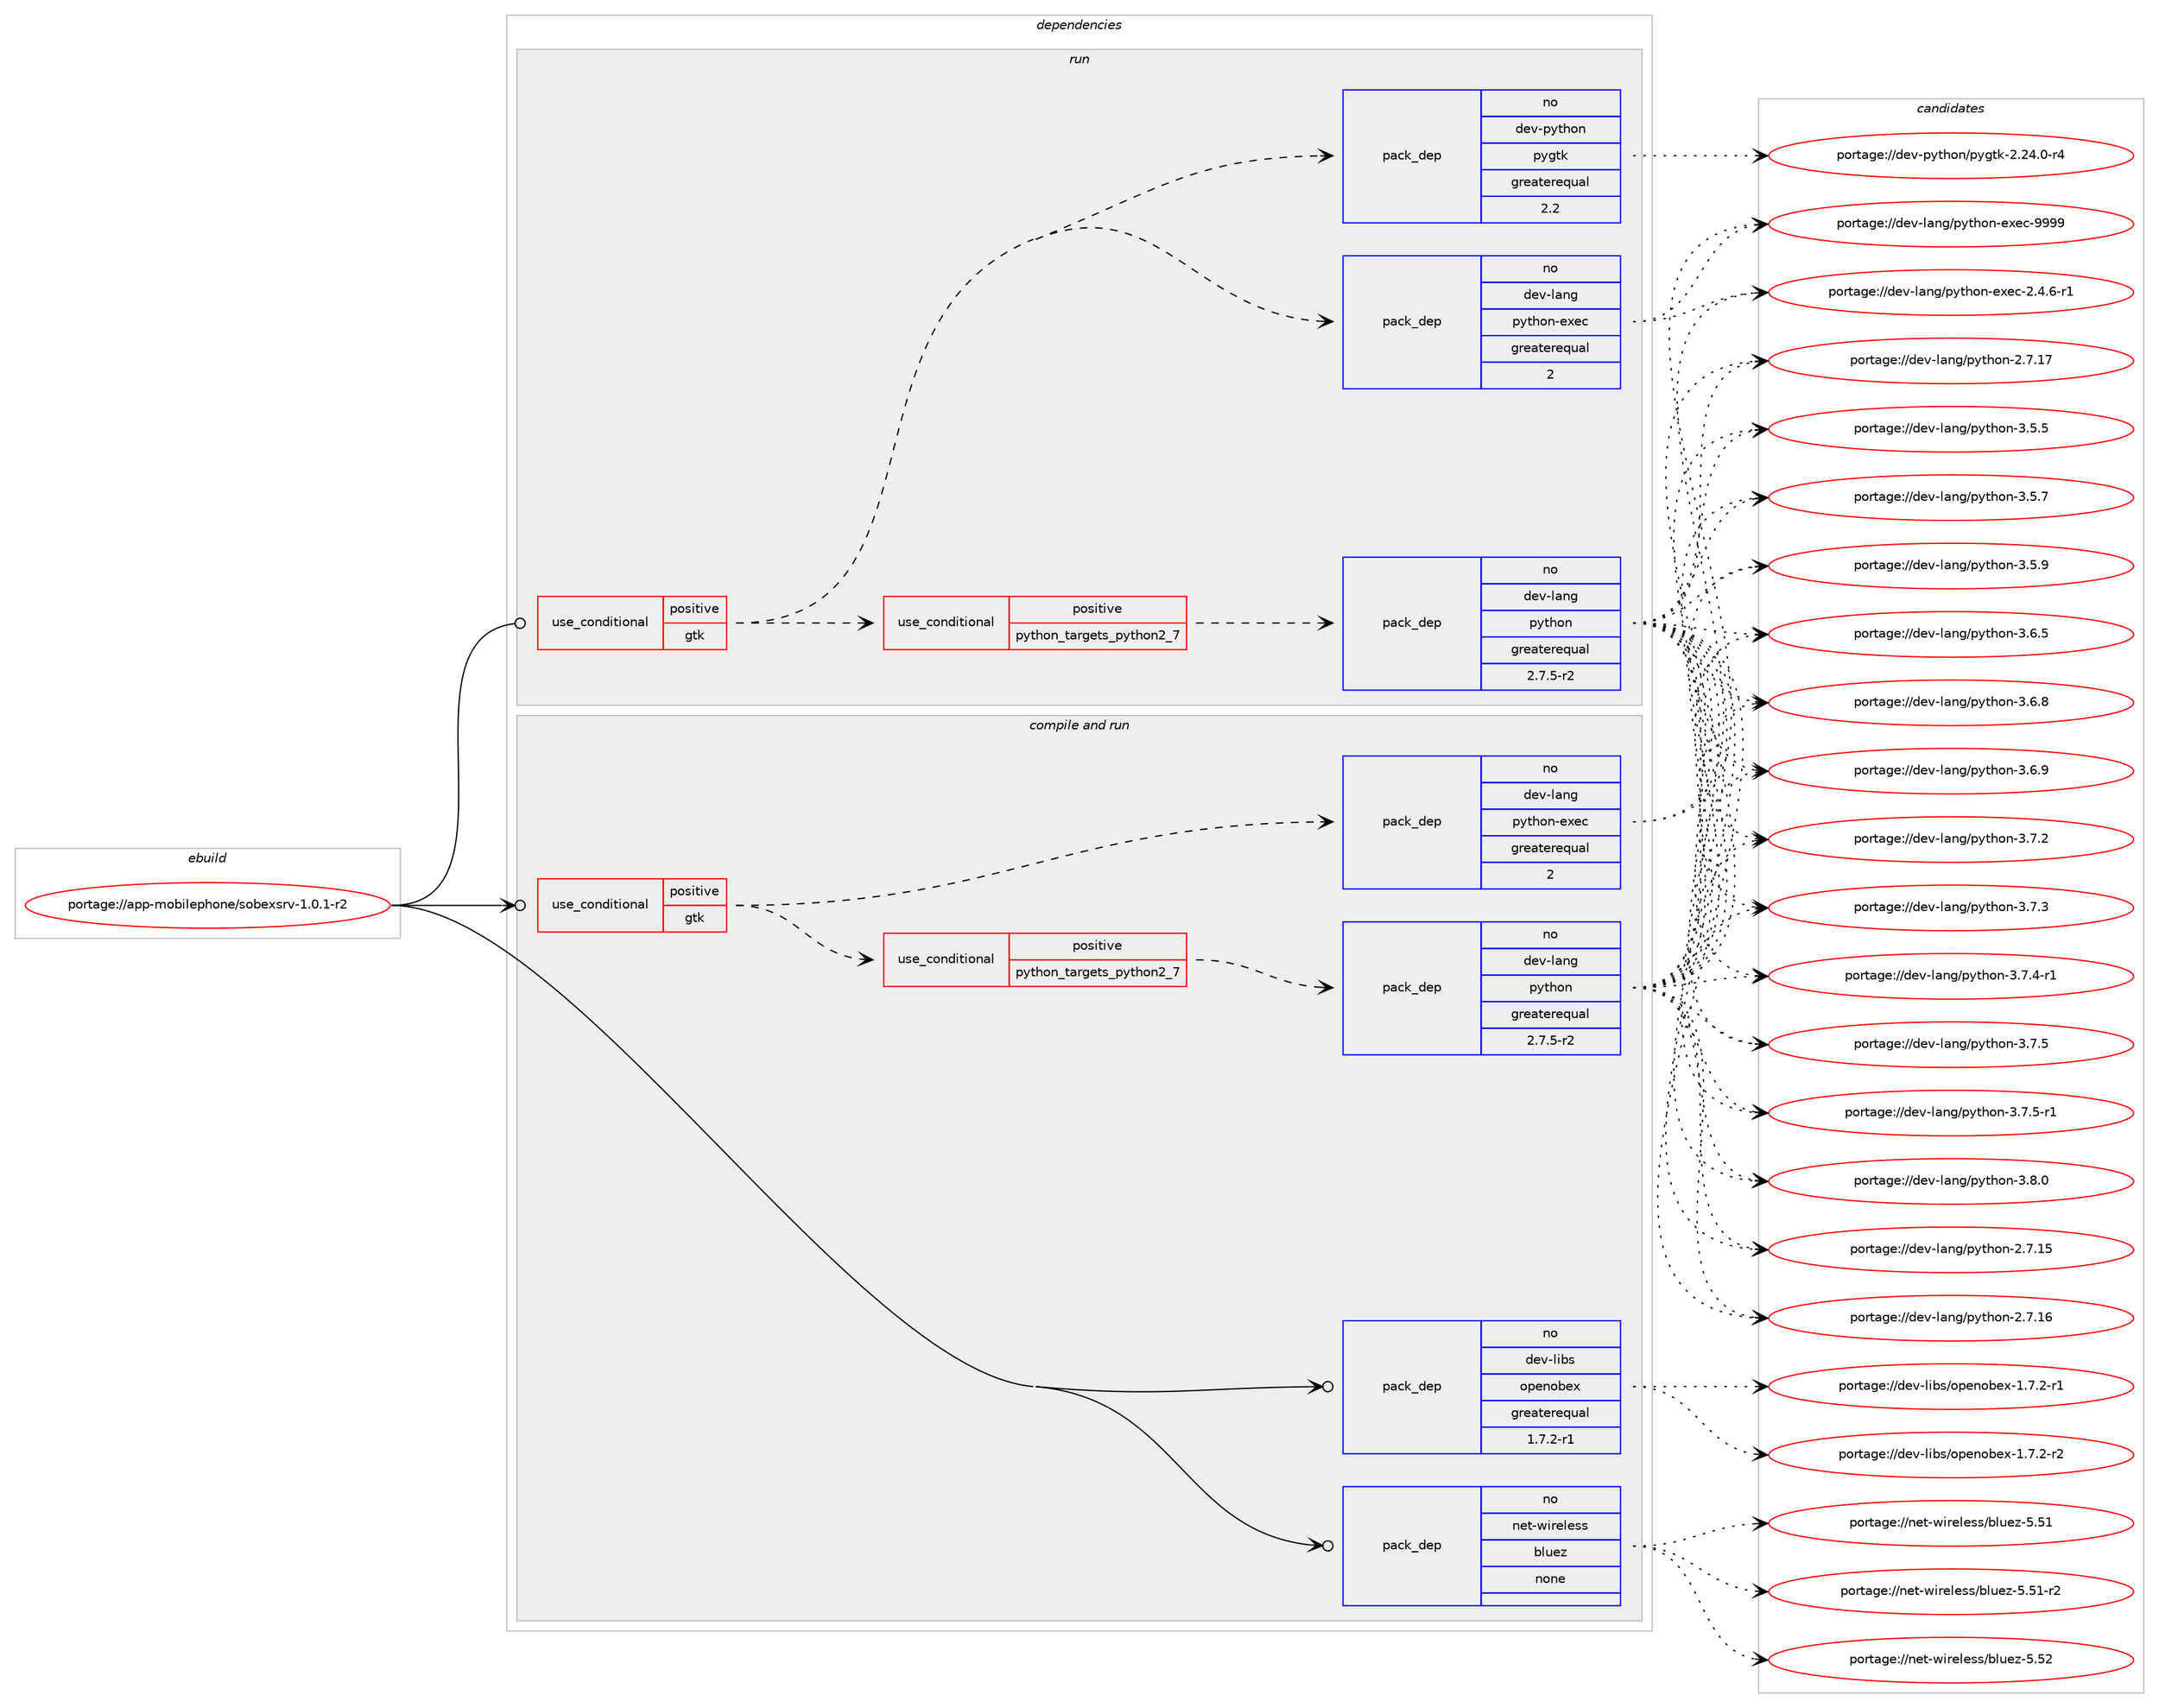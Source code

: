 digraph prolog {

# *************
# Graph options
# *************

newrank=true;
concentrate=true;
compound=true;
graph [rankdir=LR,fontname=Helvetica,fontsize=10,ranksep=1.5];#, ranksep=2.5, nodesep=0.2];
edge  [arrowhead=vee];
node  [fontname=Helvetica,fontsize=10];

# **********
# The ebuild
# **********

subgraph cluster_leftcol {
color=gray;
rank=same;
label=<<i>ebuild</i>>;
id [label="portage://app-mobilephone/sobexsrv-1.0.1-r2", color=red, width=4, href="../app-mobilephone/sobexsrv-1.0.1-r2.svg"];
}

# ****************
# The dependencies
# ****************

subgraph cluster_midcol {
color=gray;
label=<<i>dependencies</i>>;
subgraph cluster_compile {
fillcolor="#eeeeee";
style=filled;
label=<<i>compile</i>>;
}
subgraph cluster_compileandrun {
fillcolor="#eeeeee";
style=filled;
label=<<i>compile and run</i>>;
subgraph cond9297 {
dependency37129 [label=<<TABLE BORDER="0" CELLBORDER="1" CELLSPACING="0" CELLPADDING="4"><TR><TD ROWSPAN="3" CELLPADDING="10">use_conditional</TD></TR><TR><TD>positive</TD></TR><TR><TD>gtk</TD></TR></TABLE>>, shape=none, color=red];
subgraph cond9298 {
dependency37130 [label=<<TABLE BORDER="0" CELLBORDER="1" CELLSPACING="0" CELLPADDING="4"><TR><TD ROWSPAN="3" CELLPADDING="10">use_conditional</TD></TR><TR><TD>positive</TD></TR><TR><TD>python_targets_python2_7</TD></TR></TABLE>>, shape=none, color=red];
subgraph pack27208 {
dependency37131 [label=<<TABLE BORDER="0" CELLBORDER="1" CELLSPACING="0" CELLPADDING="4" WIDTH="220"><TR><TD ROWSPAN="6" CELLPADDING="30">pack_dep</TD></TR><TR><TD WIDTH="110">no</TD></TR><TR><TD>dev-lang</TD></TR><TR><TD>python</TD></TR><TR><TD>greaterequal</TD></TR><TR><TD>2.7.5-r2</TD></TR></TABLE>>, shape=none, color=blue];
}
dependency37130:e -> dependency37131:w [weight=20,style="dashed",arrowhead="vee"];
}
dependency37129:e -> dependency37130:w [weight=20,style="dashed",arrowhead="vee"];
subgraph pack27209 {
dependency37132 [label=<<TABLE BORDER="0" CELLBORDER="1" CELLSPACING="0" CELLPADDING="4" WIDTH="220"><TR><TD ROWSPAN="6" CELLPADDING="30">pack_dep</TD></TR><TR><TD WIDTH="110">no</TD></TR><TR><TD>dev-lang</TD></TR><TR><TD>python-exec</TD></TR><TR><TD>greaterequal</TD></TR><TR><TD>2</TD></TR></TABLE>>, shape=none, color=blue];
}
dependency37129:e -> dependency37132:w [weight=20,style="dashed",arrowhead="vee"];
}
id:e -> dependency37129:w [weight=20,style="solid",arrowhead="odotvee"];
subgraph pack27210 {
dependency37133 [label=<<TABLE BORDER="0" CELLBORDER="1" CELLSPACING="0" CELLPADDING="4" WIDTH="220"><TR><TD ROWSPAN="6" CELLPADDING="30">pack_dep</TD></TR><TR><TD WIDTH="110">no</TD></TR><TR><TD>dev-libs</TD></TR><TR><TD>openobex</TD></TR><TR><TD>greaterequal</TD></TR><TR><TD>1.7.2-r1</TD></TR></TABLE>>, shape=none, color=blue];
}
id:e -> dependency37133:w [weight=20,style="solid",arrowhead="odotvee"];
subgraph pack27211 {
dependency37134 [label=<<TABLE BORDER="0" CELLBORDER="1" CELLSPACING="0" CELLPADDING="4" WIDTH="220"><TR><TD ROWSPAN="6" CELLPADDING="30">pack_dep</TD></TR><TR><TD WIDTH="110">no</TD></TR><TR><TD>net-wireless</TD></TR><TR><TD>bluez</TD></TR><TR><TD>none</TD></TR><TR><TD></TD></TR></TABLE>>, shape=none, color=blue];
}
id:e -> dependency37134:w [weight=20,style="solid",arrowhead="odotvee"];
}
subgraph cluster_run {
fillcolor="#eeeeee";
style=filled;
label=<<i>run</i>>;
subgraph cond9299 {
dependency37135 [label=<<TABLE BORDER="0" CELLBORDER="1" CELLSPACING="0" CELLPADDING="4"><TR><TD ROWSPAN="3" CELLPADDING="10">use_conditional</TD></TR><TR><TD>positive</TD></TR><TR><TD>gtk</TD></TR></TABLE>>, shape=none, color=red];
subgraph cond9300 {
dependency37136 [label=<<TABLE BORDER="0" CELLBORDER="1" CELLSPACING="0" CELLPADDING="4"><TR><TD ROWSPAN="3" CELLPADDING="10">use_conditional</TD></TR><TR><TD>positive</TD></TR><TR><TD>python_targets_python2_7</TD></TR></TABLE>>, shape=none, color=red];
subgraph pack27212 {
dependency37137 [label=<<TABLE BORDER="0" CELLBORDER="1" CELLSPACING="0" CELLPADDING="4" WIDTH="220"><TR><TD ROWSPAN="6" CELLPADDING="30">pack_dep</TD></TR><TR><TD WIDTH="110">no</TD></TR><TR><TD>dev-lang</TD></TR><TR><TD>python</TD></TR><TR><TD>greaterequal</TD></TR><TR><TD>2.7.5-r2</TD></TR></TABLE>>, shape=none, color=blue];
}
dependency37136:e -> dependency37137:w [weight=20,style="dashed",arrowhead="vee"];
}
dependency37135:e -> dependency37136:w [weight=20,style="dashed",arrowhead="vee"];
subgraph pack27213 {
dependency37138 [label=<<TABLE BORDER="0" CELLBORDER="1" CELLSPACING="0" CELLPADDING="4" WIDTH="220"><TR><TD ROWSPAN="6" CELLPADDING="30">pack_dep</TD></TR><TR><TD WIDTH="110">no</TD></TR><TR><TD>dev-lang</TD></TR><TR><TD>python-exec</TD></TR><TR><TD>greaterequal</TD></TR><TR><TD>2</TD></TR></TABLE>>, shape=none, color=blue];
}
dependency37135:e -> dependency37138:w [weight=20,style="dashed",arrowhead="vee"];
subgraph pack27214 {
dependency37139 [label=<<TABLE BORDER="0" CELLBORDER="1" CELLSPACING="0" CELLPADDING="4" WIDTH="220"><TR><TD ROWSPAN="6" CELLPADDING="30">pack_dep</TD></TR><TR><TD WIDTH="110">no</TD></TR><TR><TD>dev-python</TD></TR><TR><TD>pygtk</TD></TR><TR><TD>greaterequal</TD></TR><TR><TD>2.2</TD></TR></TABLE>>, shape=none, color=blue];
}
dependency37135:e -> dependency37139:w [weight=20,style="dashed",arrowhead="vee"];
}
id:e -> dependency37135:w [weight=20,style="solid",arrowhead="odot"];
}
}

# **************
# The candidates
# **************

subgraph cluster_choices {
rank=same;
color=gray;
label=<<i>candidates</i>>;

subgraph choice27208 {
color=black;
nodesep=1;
choiceportage10010111845108971101034711212111610411111045504655464953 [label="portage://dev-lang/python-2.7.15", color=red, width=4,href="../dev-lang/python-2.7.15.svg"];
choiceportage10010111845108971101034711212111610411111045504655464954 [label="portage://dev-lang/python-2.7.16", color=red, width=4,href="../dev-lang/python-2.7.16.svg"];
choiceportage10010111845108971101034711212111610411111045504655464955 [label="portage://dev-lang/python-2.7.17", color=red, width=4,href="../dev-lang/python-2.7.17.svg"];
choiceportage100101118451089711010347112121116104111110455146534653 [label="portage://dev-lang/python-3.5.5", color=red, width=4,href="../dev-lang/python-3.5.5.svg"];
choiceportage100101118451089711010347112121116104111110455146534655 [label="portage://dev-lang/python-3.5.7", color=red, width=4,href="../dev-lang/python-3.5.7.svg"];
choiceportage100101118451089711010347112121116104111110455146534657 [label="portage://dev-lang/python-3.5.9", color=red, width=4,href="../dev-lang/python-3.5.9.svg"];
choiceportage100101118451089711010347112121116104111110455146544653 [label="portage://dev-lang/python-3.6.5", color=red, width=4,href="../dev-lang/python-3.6.5.svg"];
choiceportage100101118451089711010347112121116104111110455146544656 [label="portage://dev-lang/python-3.6.8", color=red, width=4,href="../dev-lang/python-3.6.8.svg"];
choiceportage100101118451089711010347112121116104111110455146544657 [label="portage://dev-lang/python-3.6.9", color=red, width=4,href="../dev-lang/python-3.6.9.svg"];
choiceportage100101118451089711010347112121116104111110455146554650 [label="portage://dev-lang/python-3.7.2", color=red, width=4,href="../dev-lang/python-3.7.2.svg"];
choiceportage100101118451089711010347112121116104111110455146554651 [label="portage://dev-lang/python-3.7.3", color=red, width=4,href="../dev-lang/python-3.7.3.svg"];
choiceportage1001011184510897110103471121211161041111104551465546524511449 [label="portage://dev-lang/python-3.7.4-r1", color=red, width=4,href="../dev-lang/python-3.7.4-r1.svg"];
choiceportage100101118451089711010347112121116104111110455146554653 [label="portage://dev-lang/python-3.7.5", color=red, width=4,href="../dev-lang/python-3.7.5.svg"];
choiceportage1001011184510897110103471121211161041111104551465546534511449 [label="portage://dev-lang/python-3.7.5-r1", color=red, width=4,href="../dev-lang/python-3.7.5-r1.svg"];
choiceportage100101118451089711010347112121116104111110455146564648 [label="portage://dev-lang/python-3.8.0", color=red, width=4,href="../dev-lang/python-3.8.0.svg"];
dependency37131:e -> choiceportage10010111845108971101034711212111610411111045504655464953:w [style=dotted,weight="100"];
dependency37131:e -> choiceportage10010111845108971101034711212111610411111045504655464954:w [style=dotted,weight="100"];
dependency37131:e -> choiceportage10010111845108971101034711212111610411111045504655464955:w [style=dotted,weight="100"];
dependency37131:e -> choiceportage100101118451089711010347112121116104111110455146534653:w [style=dotted,weight="100"];
dependency37131:e -> choiceportage100101118451089711010347112121116104111110455146534655:w [style=dotted,weight="100"];
dependency37131:e -> choiceportage100101118451089711010347112121116104111110455146534657:w [style=dotted,weight="100"];
dependency37131:e -> choiceportage100101118451089711010347112121116104111110455146544653:w [style=dotted,weight="100"];
dependency37131:e -> choiceportage100101118451089711010347112121116104111110455146544656:w [style=dotted,weight="100"];
dependency37131:e -> choiceportage100101118451089711010347112121116104111110455146544657:w [style=dotted,weight="100"];
dependency37131:e -> choiceportage100101118451089711010347112121116104111110455146554650:w [style=dotted,weight="100"];
dependency37131:e -> choiceportage100101118451089711010347112121116104111110455146554651:w [style=dotted,weight="100"];
dependency37131:e -> choiceportage1001011184510897110103471121211161041111104551465546524511449:w [style=dotted,weight="100"];
dependency37131:e -> choiceportage100101118451089711010347112121116104111110455146554653:w [style=dotted,weight="100"];
dependency37131:e -> choiceportage1001011184510897110103471121211161041111104551465546534511449:w [style=dotted,weight="100"];
dependency37131:e -> choiceportage100101118451089711010347112121116104111110455146564648:w [style=dotted,weight="100"];
}
subgraph choice27209 {
color=black;
nodesep=1;
choiceportage10010111845108971101034711212111610411111045101120101994550465246544511449 [label="portage://dev-lang/python-exec-2.4.6-r1", color=red, width=4,href="../dev-lang/python-exec-2.4.6-r1.svg"];
choiceportage10010111845108971101034711212111610411111045101120101994557575757 [label="portage://dev-lang/python-exec-9999", color=red, width=4,href="../dev-lang/python-exec-9999.svg"];
dependency37132:e -> choiceportage10010111845108971101034711212111610411111045101120101994550465246544511449:w [style=dotted,weight="100"];
dependency37132:e -> choiceportage10010111845108971101034711212111610411111045101120101994557575757:w [style=dotted,weight="100"];
}
subgraph choice27210 {
color=black;
nodesep=1;
choiceportage100101118451081059811547111112101110111981011204549465546504511449 [label="portage://dev-libs/openobex-1.7.2-r1", color=red, width=4,href="../dev-libs/openobex-1.7.2-r1.svg"];
choiceportage100101118451081059811547111112101110111981011204549465546504511450 [label="portage://dev-libs/openobex-1.7.2-r2", color=red, width=4,href="../dev-libs/openobex-1.7.2-r2.svg"];
dependency37133:e -> choiceportage100101118451081059811547111112101110111981011204549465546504511449:w [style=dotted,weight="100"];
dependency37133:e -> choiceportage100101118451081059811547111112101110111981011204549465546504511450:w [style=dotted,weight="100"];
}
subgraph choice27211 {
color=black;
nodesep=1;
choiceportage1101011164511910511410110810111511547981081171011224553465349 [label="portage://net-wireless/bluez-5.51", color=red, width=4,href="../net-wireless/bluez-5.51.svg"];
choiceportage11010111645119105114101108101115115479810811710112245534653494511450 [label="portage://net-wireless/bluez-5.51-r2", color=red, width=4,href="../net-wireless/bluez-5.51-r2.svg"];
choiceportage1101011164511910511410110810111511547981081171011224553465350 [label="portage://net-wireless/bluez-5.52", color=red, width=4,href="../net-wireless/bluez-5.52.svg"];
dependency37134:e -> choiceportage1101011164511910511410110810111511547981081171011224553465349:w [style=dotted,weight="100"];
dependency37134:e -> choiceportage11010111645119105114101108101115115479810811710112245534653494511450:w [style=dotted,weight="100"];
dependency37134:e -> choiceportage1101011164511910511410110810111511547981081171011224553465350:w [style=dotted,weight="100"];
}
subgraph choice27212 {
color=black;
nodesep=1;
choiceportage10010111845108971101034711212111610411111045504655464953 [label="portage://dev-lang/python-2.7.15", color=red, width=4,href="../dev-lang/python-2.7.15.svg"];
choiceportage10010111845108971101034711212111610411111045504655464954 [label="portage://dev-lang/python-2.7.16", color=red, width=4,href="../dev-lang/python-2.7.16.svg"];
choiceportage10010111845108971101034711212111610411111045504655464955 [label="portage://dev-lang/python-2.7.17", color=red, width=4,href="../dev-lang/python-2.7.17.svg"];
choiceportage100101118451089711010347112121116104111110455146534653 [label="portage://dev-lang/python-3.5.5", color=red, width=4,href="../dev-lang/python-3.5.5.svg"];
choiceportage100101118451089711010347112121116104111110455146534655 [label="portage://dev-lang/python-3.5.7", color=red, width=4,href="../dev-lang/python-3.5.7.svg"];
choiceportage100101118451089711010347112121116104111110455146534657 [label="portage://dev-lang/python-3.5.9", color=red, width=4,href="../dev-lang/python-3.5.9.svg"];
choiceportage100101118451089711010347112121116104111110455146544653 [label="portage://dev-lang/python-3.6.5", color=red, width=4,href="../dev-lang/python-3.6.5.svg"];
choiceportage100101118451089711010347112121116104111110455146544656 [label="portage://dev-lang/python-3.6.8", color=red, width=4,href="../dev-lang/python-3.6.8.svg"];
choiceportage100101118451089711010347112121116104111110455146544657 [label="portage://dev-lang/python-3.6.9", color=red, width=4,href="../dev-lang/python-3.6.9.svg"];
choiceportage100101118451089711010347112121116104111110455146554650 [label="portage://dev-lang/python-3.7.2", color=red, width=4,href="../dev-lang/python-3.7.2.svg"];
choiceportage100101118451089711010347112121116104111110455146554651 [label="portage://dev-lang/python-3.7.3", color=red, width=4,href="../dev-lang/python-3.7.3.svg"];
choiceportage1001011184510897110103471121211161041111104551465546524511449 [label="portage://dev-lang/python-3.7.4-r1", color=red, width=4,href="../dev-lang/python-3.7.4-r1.svg"];
choiceportage100101118451089711010347112121116104111110455146554653 [label="portage://dev-lang/python-3.7.5", color=red, width=4,href="../dev-lang/python-3.7.5.svg"];
choiceportage1001011184510897110103471121211161041111104551465546534511449 [label="portage://dev-lang/python-3.7.5-r1", color=red, width=4,href="../dev-lang/python-3.7.5-r1.svg"];
choiceportage100101118451089711010347112121116104111110455146564648 [label="portage://dev-lang/python-3.8.0", color=red, width=4,href="../dev-lang/python-3.8.0.svg"];
dependency37137:e -> choiceportage10010111845108971101034711212111610411111045504655464953:w [style=dotted,weight="100"];
dependency37137:e -> choiceportage10010111845108971101034711212111610411111045504655464954:w [style=dotted,weight="100"];
dependency37137:e -> choiceportage10010111845108971101034711212111610411111045504655464955:w [style=dotted,weight="100"];
dependency37137:e -> choiceportage100101118451089711010347112121116104111110455146534653:w [style=dotted,weight="100"];
dependency37137:e -> choiceportage100101118451089711010347112121116104111110455146534655:w [style=dotted,weight="100"];
dependency37137:e -> choiceportage100101118451089711010347112121116104111110455146534657:w [style=dotted,weight="100"];
dependency37137:e -> choiceportage100101118451089711010347112121116104111110455146544653:w [style=dotted,weight="100"];
dependency37137:e -> choiceportage100101118451089711010347112121116104111110455146544656:w [style=dotted,weight="100"];
dependency37137:e -> choiceportage100101118451089711010347112121116104111110455146544657:w [style=dotted,weight="100"];
dependency37137:e -> choiceportage100101118451089711010347112121116104111110455146554650:w [style=dotted,weight="100"];
dependency37137:e -> choiceportage100101118451089711010347112121116104111110455146554651:w [style=dotted,weight="100"];
dependency37137:e -> choiceportage1001011184510897110103471121211161041111104551465546524511449:w [style=dotted,weight="100"];
dependency37137:e -> choiceportage100101118451089711010347112121116104111110455146554653:w [style=dotted,weight="100"];
dependency37137:e -> choiceportage1001011184510897110103471121211161041111104551465546534511449:w [style=dotted,weight="100"];
dependency37137:e -> choiceportage100101118451089711010347112121116104111110455146564648:w [style=dotted,weight="100"];
}
subgraph choice27213 {
color=black;
nodesep=1;
choiceportage10010111845108971101034711212111610411111045101120101994550465246544511449 [label="portage://dev-lang/python-exec-2.4.6-r1", color=red, width=4,href="../dev-lang/python-exec-2.4.6-r1.svg"];
choiceportage10010111845108971101034711212111610411111045101120101994557575757 [label="portage://dev-lang/python-exec-9999", color=red, width=4,href="../dev-lang/python-exec-9999.svg"];
dependency37138:e -> choiceportage10010111845108971101034711212111610411111045101120101994550465246544511449:w [style=dotted,weight="100"];
dependency37138:e -> choiceportage10010111845108971101034711212111610411111045101120101994557575757:w [style=dotted,weight="100"];
}
subgraph choice27214 {
color=black;
nodesep=1;
choiceportage1001011184511212111610411111047112121103116107455046505246484511452 [label="portage://dev-python/pygtk-2.24.0-r4", color=red, width=4,href="../dev-python/pygtk-2.24.0-r4.svg"];
dependency37139:e -> choiceportage1001011184511212111610411111047112121103116107455046505246484511452:w [style=dotted,weight="100"];
}
}

}
